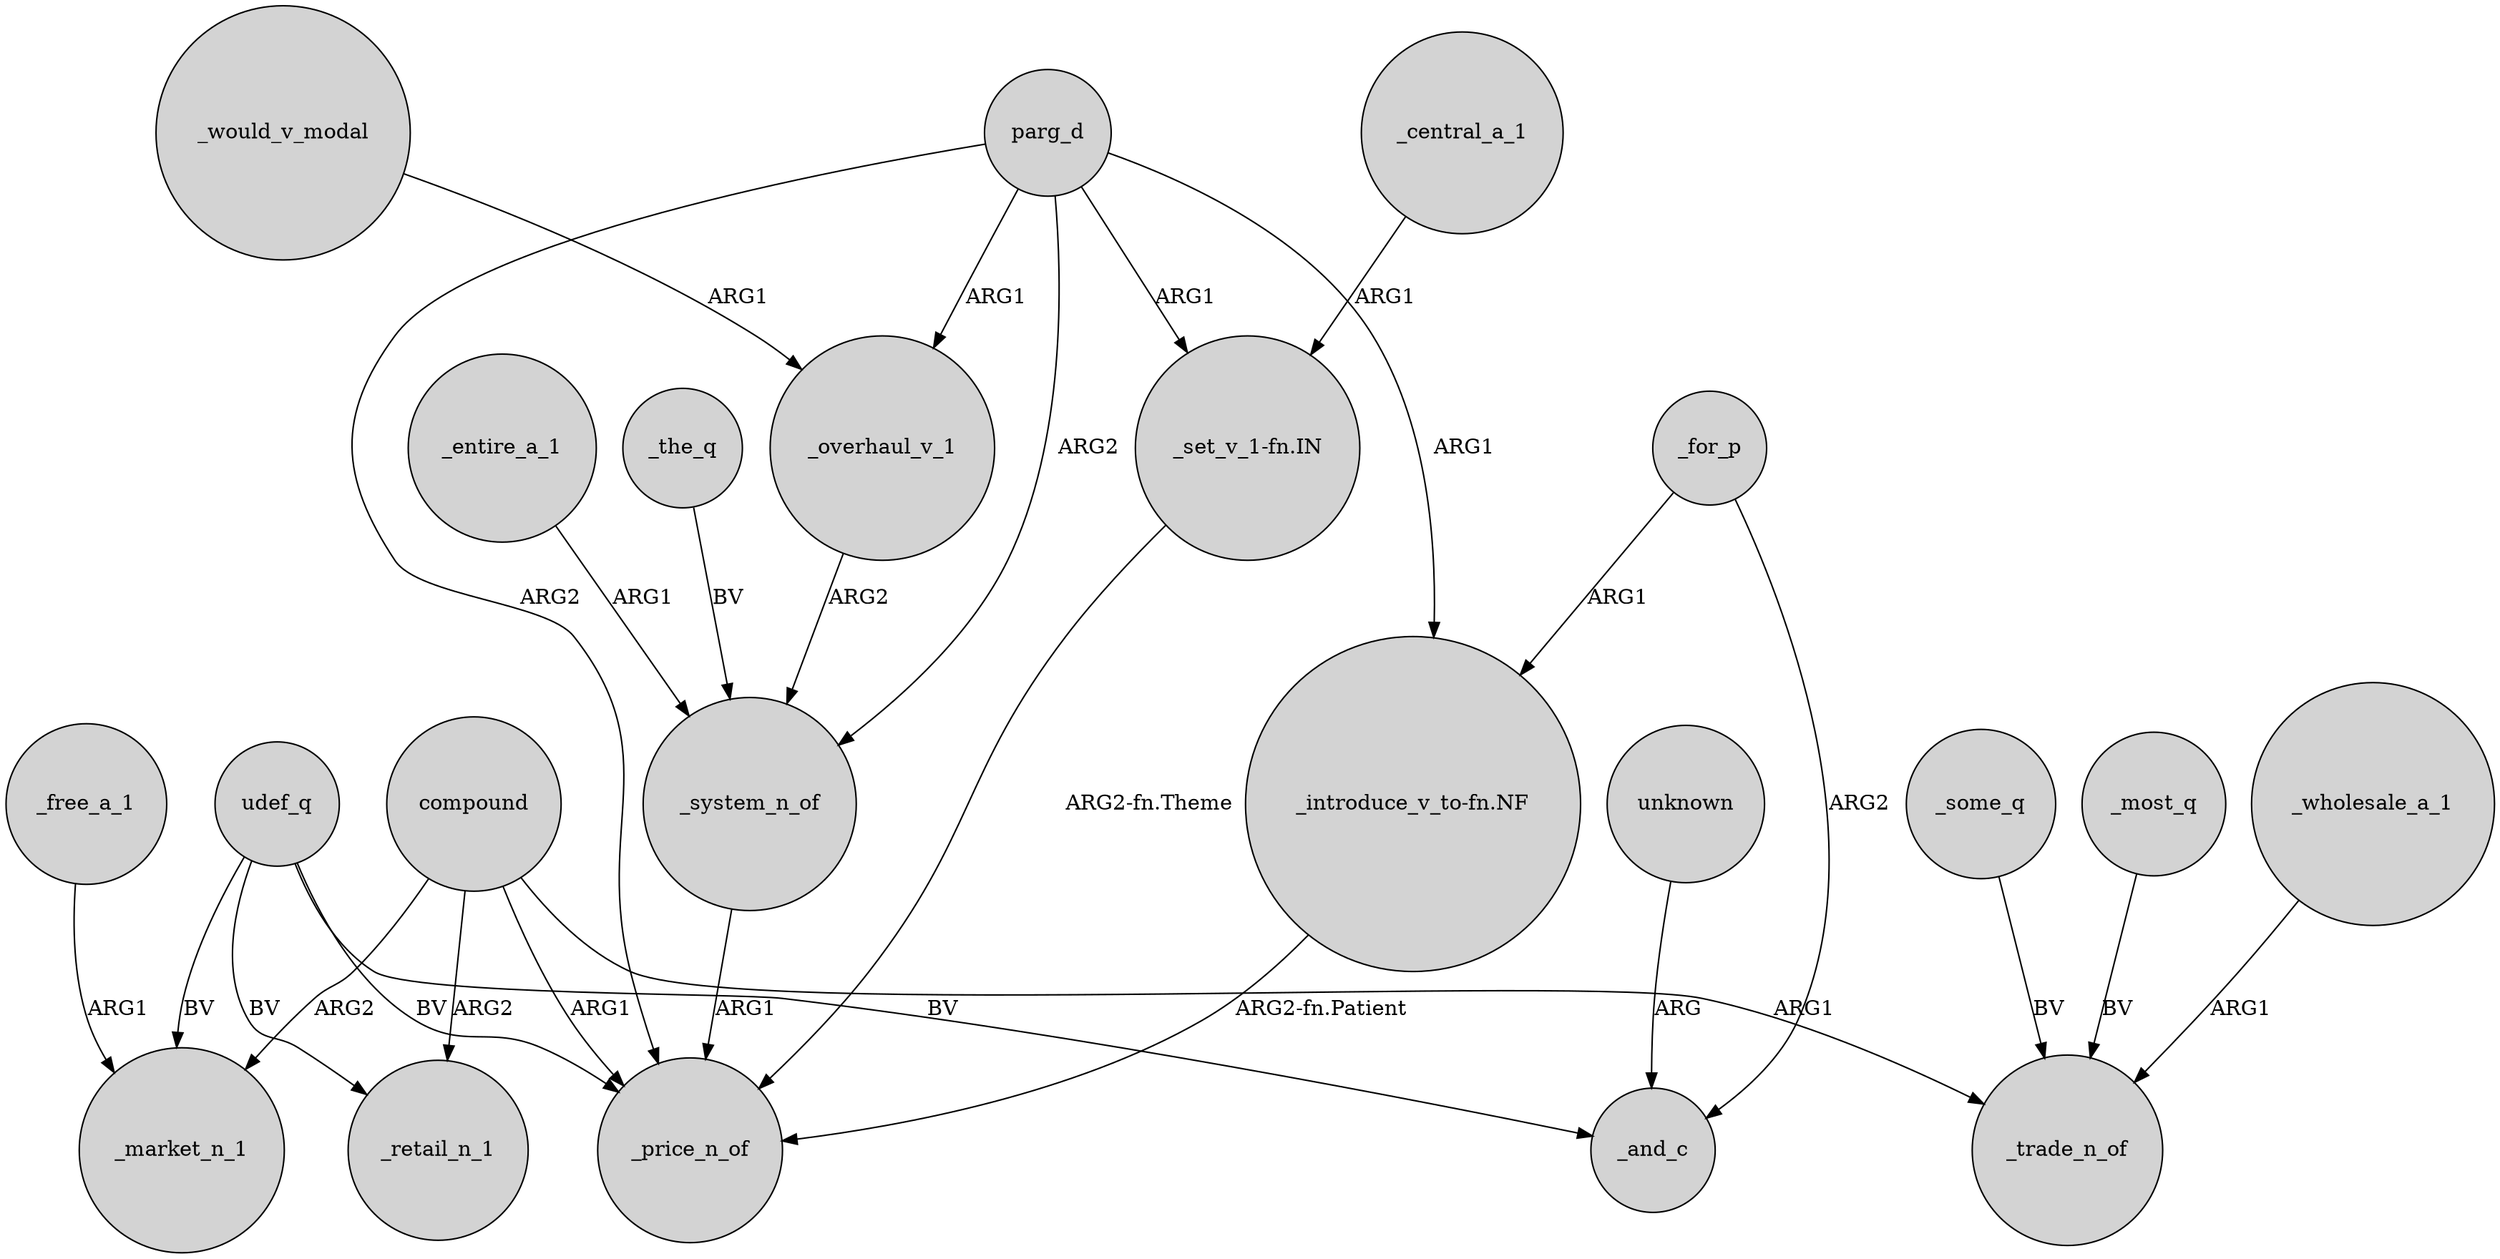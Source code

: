 digraph {
	node [shape=circle style=filled]
	compound -> _market_n_1 [label=ARG2]
	udef_q -> _price_n_of [label=BV]
	_free_a_1 -> _market_n_1 [label=ARG1]
	_would_v_modal -> _overhaul_v_1 [label=ARG1]
	compound -> _trade_n_of [label=ARG1]
	_entire_a_1 -> _system_n_of [label=ARG1]
	compound -> _retail_n_1 [label=ARG2]
	_for_p -> _and_c [label=ARG2]
	_most_q -> _trade_n_of [label=BV]
	_wholesale_a_1 -> _trade_n_of [label=ARG1]
	udef_q -> _market_n_1 [label=BV]
	_overhaul_v_1 -> _system_n_of [label=ARG2]
	_some_q -> _trade_n_of [label=BV]
	parg_d -> _system_n_of [label=ARG2]
	_central_a_1 -> "_set_v_1-fn.IN" [label=ARG1]
	unknown -> _and_c [label=ARG]
	_for_p -> "_introduce_v_to-fn.NF" [label=ARG1]
	parg_d -> "_introduce_v_to-fn.NF" [label=ARG1]
	"_set_v_1-fn.IN" -> _price_n_of [label="ARG2-fn.Theme"]
	_the_q -> _system_n_of [label=BV]
	parg_d -> _price_n_of [label=ARG2]
	udef_q -> _retail_n_1 [label=BV]
	compound -> _price_n_of [label=ARG1]
	"_introduce_v_to-fn.NF" -> _price_n_of [label="ARG2-fn.Patient"]
	udef_q -> _and_c [label=BV]
	parg_d -> _overhaul_v_1 [label=ARG1]
	parg_d -> "_set_v_1-fn.IN" [label=ARG1]
	_system_n_of -> _price_n_of [label=ARG1]
}
